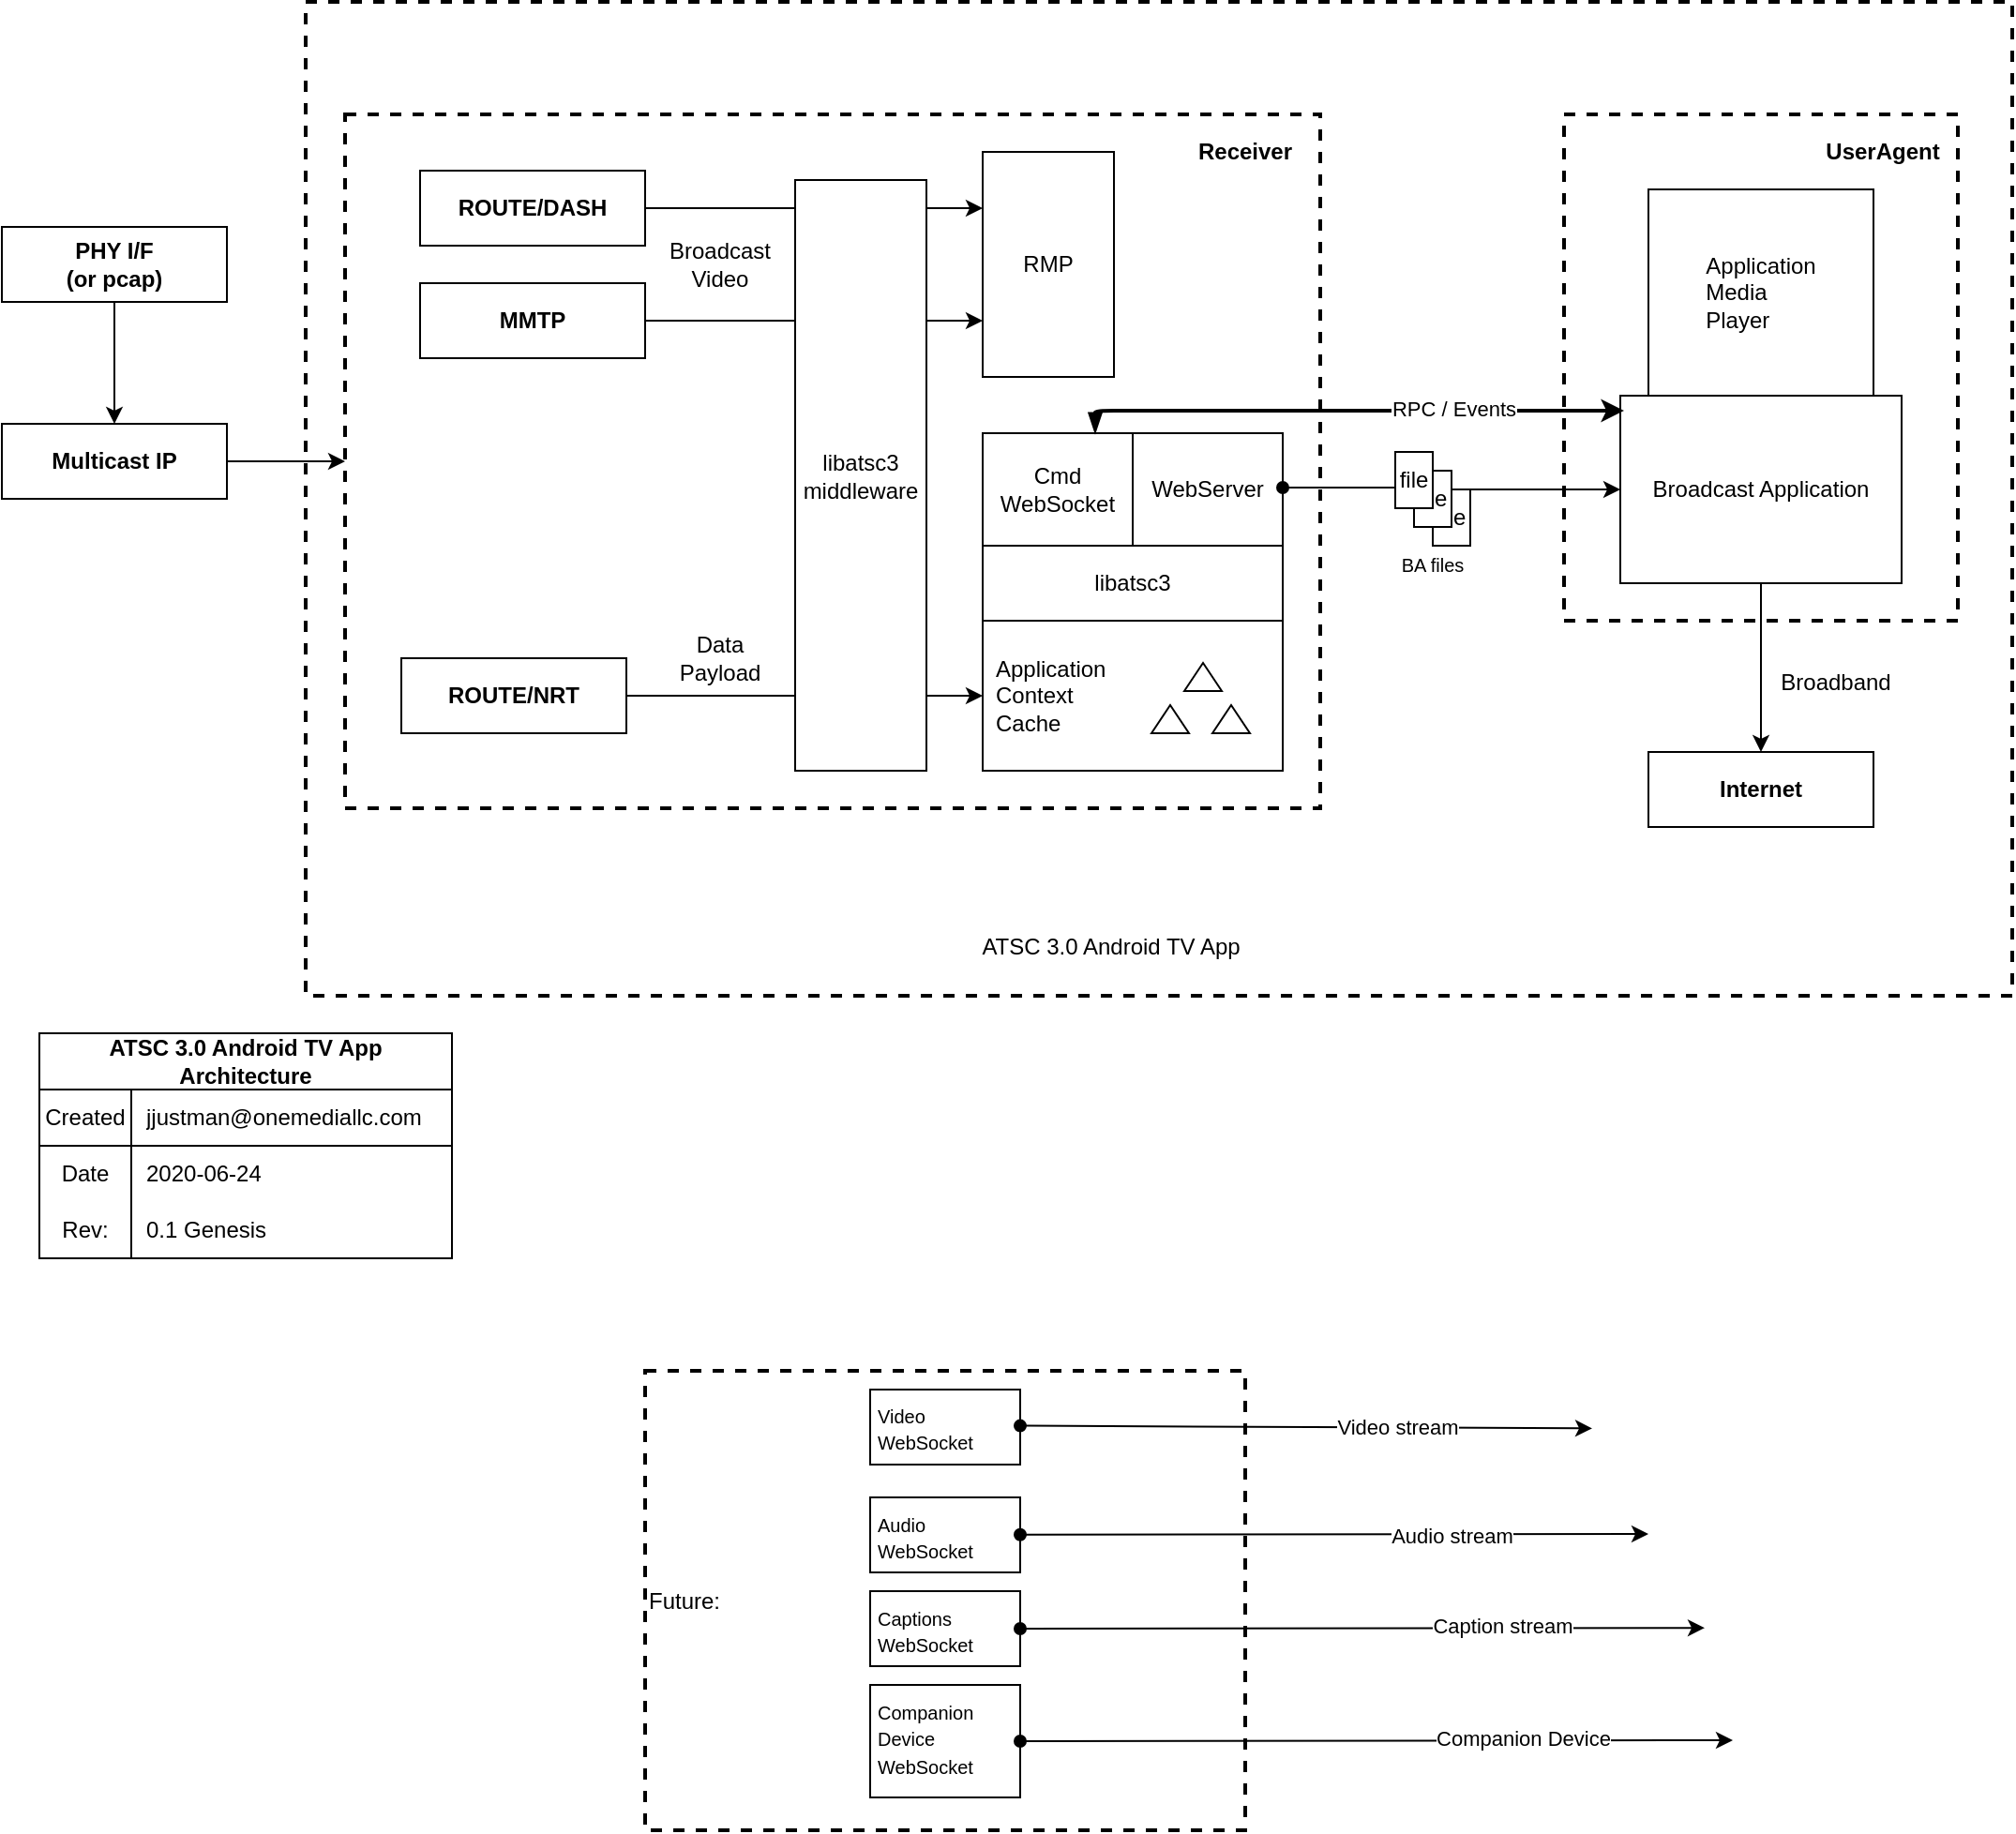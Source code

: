 <mxfile version="13.3.4" type="github">
  <diagram id="09MFM8PcGB7d5lSRM2Vn" name="Page-1">
    <mxGraphModel dx="1906" dy="1049" grid="1" gridSize="10" guides="1" tooltips="1" connect="1" arrows="1" fold="1" page="1" pageScale="1" pageWidth="1100" pageHeight="850" math="0" shadow="0">
      <root>
        <mxCell id="0" />
        <mxCell id="1" parent="0" />
        <mxCell id="kXowvovhPUxF3OV1TYhw-60" value="" style="rounded=0;whiteSpace=wrap;html=1;align=left;fillColor=#ffffff;dashed=1;labelBorderColor=none;strokeWidth=2;" parent="1" vertex="1">
          <mxGeometry x="176" y="140" width="910" height="530" as="geometry" />
        </mxCell>
        <mxCell id="kXowvovhPUxF3OV1TYhw-49" value="Future:&amp;nbsp;" style="rounded=0;whiteSpace=wrap;html=1;align=left;fillColor=#ffffff;dashed=1;labelBorderColor=none;strokeWidth=2;" parent="1" vertex="1">
          <mxGeometry x="357" y="870" width="320" height="245" as="geometry" />
        </mxCell>
        <mxCell id="kXowvovhPUxF3OV1TYhw-1" value="file" style="rounded=0;whiteSpace=wrap;html=1;fillColor=#ffffff;align=center;" parent="1" vertex="1">
          <mxGeometry x="777" y="400" width="20" height="30" as="geometry" />
        </mxCell>
        <mxCell id="kXowvovhPUxF3OV1TYhw-2" value="" style="rounded=0;whiteSpace=wrap;html=1;fillColor=#ffffff;align=left;dashed=1;strokeWidth=2;" parent="1" vertex="1">
          <mxGeometry x="847" y="200" width="210" height="270" as="geometry" />
        </mxCell>
        <mxCell id="kXowvovhPUxF3OV1TYhw-3" value="" style="rounded=0;whiteSpace=wrap;html=1;align=left;fillColor=#ffffff;dashed=1;labelBorderColor=none;strokeWidth=2;" parent="1" vertex="1">
          <mxGeometry x="197" y="200" width="520" height="370" as="geometry" />
        </mxCell>
        <mxCell id="kXowvovhPUxF3OV1TYhw-4" value="&lt;font style=&quot;font-size: 10px&quot;&gt;Companion Device WebSocket&lt;/font&gt;" style="rounded=0;whiteSpace=wrap;html=1;labelPosition=center;verticalLabelPosition=middle;align=left;verticalAlign=top;horizontal=1;spacingLeft=2;" parent="1" vertex="1">
          <mxGeometry x="477" y="1037.5" width="80" height="60" as="geometry" />
        </mxCell>
        <mxCell id="kXowvovhPUxF3OV1TYhw-5" value="&lt;font style=&quot;font-size: 10px&quot;&gt;Captions WebSocket&lt;/font&gt;" style="rounded=0;whiteSpace=wrap;html=1;labelPosition=center;verticalLabelPosition=middle;align=left;verticalAlign=top;horizontal=1;spacingLeft=2;" parent="1" vertex="1">
          <mxGeometry x="477" y="987.5" width="80" height="40" as="geometry" />
        </mxCell>
        <mxCell id="kXowvovhPUxF3OV1TYhw-6" value="&lt;font style=&quot;font-size: 10px&quot;&gt;Audio WebSocket&lt;/font&gt;" style="rounded=0;whiteSpace=wrap;html=1;labelPosition=center;verticalLabelPosition=middle;align=left;verticalAlign=top;horizontal=1;spacingLeft=2;" parent="1" vertex="1">
          <mxGeometry x="477" y="937.5" width="80" height="40" as="geometry" />
        </mxCell>
        <mxCell id="kXowvovhPUxF3OV1TYhw-7" value="&lt;font style=&quot;font-size: 10px&quot;&gt;Video WebSocket&lt;/font&gt;" style="rounded=0;whiteSpace=wrap;html=1;labelPosition=center;verticalLabelPosition=middle;align=left;verticalAlign=top;horizontal=1;spacingLeft=2;" parent="1" vertex="1">
          <mxGeometry x="477" y="880" width="80" height="40" as="geometry" />
        </mxCell>
        <mxCell id="kXowvovhPUxF3OV1TYhw-8" value="libatsc3" style="rounded=0;whiteSpace=wrap;html=1;" parent="1" vertex="1">
          <mxGeometry x="537" y="430" width="160" height="40" as="geometry" />
        </mxCell>
        <mxCell id="kXowvovhPUxF3OV1TYhw-9" value="&lt;div style=&quot;&quot;&gt;&lt;span&gt;Application&lt;/span&gt;&lt;/div&gt;&lt;div style=&quot;&quot;&gt;&lt;span&gt;Context&lt;/span&gt;&lt;/div&gt;&lt;div style=&quot;&quot;&gt;&lt;span&gt;Cache&lt;/span&gt;&lt;/div&gt;" style="rounded=0;whiteSpace=wrap;html=1;align=left;spacingLeft=5;" parent="1" vertex="1">
          <mxGeometry x="537" y="470" width="160" height="80" as="geometry" />
        </mxCell>
        <mxCell id="kXowvovhPUxF3OV1TYhw-10" value="WebServer" style="rounded=0;whiteSpace=wrap;html=1;" parent="1" vertex="1">
          <mxGeometry x="617" y="370" width="80" height="60" as="geometry" />
        </mxCell>
        <mxCell id="kXowvovhPUxF3OV1TYhw-11" value="Cmd&lt;br&gt;WebSocket" style="rounded=0;whiteSpace=wrap;html=1;" parent="1" vertex="1">
          <mxGeometry x="537" y="370" width="80" height="60" as="geometry" />
        </mxCell>
        <mxCell id="kXowvovhPUxF3OV1TYhw-12" value="&lt;b&gt;ROUTE/DASH&lt;/b&gt;" style="rounded=0;whiteSpace=wrap;html=1;align=center;" parent="1" vertex="1">
          <mxGeometry x="237" y="230" width="120" height="40" as="geometry" />
        </mxCell>
        <mxCell id="kXowvovhPUxF3OV1TYhw-13" value="" style="endArrow=classic;html=1;entryX=0;entryY=0.25;entryDx=0;entryDy=0;" parent="1" source="kXowvovhPUxF3OV1TYhw-12" target="kXowvovhPUxF3OV1TYhw-30" edge="1">
          <mxGeometry width="50" height="50" relative="1" as="geometry">
            <mxPoint x="347" y="400" as="sourcePoint" />
            <mxPoint x="397" y="400" as="targetPoint" />
          </mxGeometry>
        </mxCell>
        <mxCell id="kXowvovhPUxF3OV1TYhw-14" value="Broadcast Video" style="text;html=1;strokeColor=none;fillColor=none;align=center;verticalAlign=middle;whiteSpace=wrap;rounded=0;dashed=1;" parent="1" vertex="1">
          <mxGeometry x="377" y="270" width="40" height="20" as="geometry" />
        </mxCell>
        <mxCell id="kXowvovhPUxF3OV1TYhw-15" value="Broadcast Application" style="rounded=0;whiteSpace=wrap;html=1;fillColor=#ffffff;align=center;" parent="1" vertex="1">
          <mxGeometry x="877" y="350" width="150" height="100" as="geometry" />
        </mxCell>
        <mxCell id="kXowvovhPUxF3OV1TYhw-16" value="Receiver" style="text;html=1;strokeColor=none;fillColor=none;align=center;verticalAlign=middle;whiteSpace=wrap;rounded=0;fontStyle=1" parent="1" vertex="1">
          <mxGeometry x="657" y="210" width="40" height="20" as="geometry" />
        </mxCell>
        <mxCell id="kXowvovhPUxF3OV1TYhw-17" value="&lt;div style=&quot;text-align: left&quot;&gt;&lt;span&gt;Application&lt;/span&gt;&lt;/div&gt;&lt;div style=&quot;text-align: left&quot;&gt;&lt;span&gt;Media&lt;/span&gt;&lt;/div&gt;&lt;div style=&quot;text-align: left&quot;&gt;&lt;span&gt;Player&lt;/span&gt;&lt;/div&gt;" style="rounded=0;whiteSpace=wrap;html=1;fillColor=#ffffff;align=center;" parent="1" vertex="1">
          <mxGeometry x="892" y="240" width="120" height="110" as="geometry" />
        </mxCell>
        <mxCell id="kXowvovhPUxF3OV1TYhw-18" value="" style="endArrow=classic;html=1;exitX=1;exitY=0;exitDx=0;exitDy=0;" parent="1" source="kXowvovhPUxF3OV1TYhw-1" edge="1">
          <mxGeometry width="50" height="50" relative="1" as="geometry">
            <mxPoint x="817" y="400" as="sourcePoint" />
            <mxPoint x="877" y="400" as="targetPoint" />
          </mxGeometry>
        </mxCell>
        <mxCell id="kXowvovhPUxF3OV1TYhw-19" value="" style="endArrow=none;html=1;startArrow=oval;startFill=1;" parent="1" edge="1">
          <mxGeometry width="50" height="50" relative="1" as="geometry">
            <mxPoint x="697" y="399" as="sourcePoint" />
            <mxPoint x="757" y="399" as="targetPoint" />
          </mxGeometry>
        </mxCell>
        <mxCell id="kXowvovhPUxF3OV1TYhw-20" value="file" style="rounded=0;whiteSpace=wrap;html=1;fillColor=#ffffff;align=center;" parent="1" vertex="1">
          <mxGeometry x="767" y="390" width="20" height="30" as="geometry" />
        </mxCell>
        <mxCell id="kXowvovhPUxF3OV1TYhw-21" value="file" style="rounded=0;whiteSpace=wrap;html=1;fillColor=#ffffff;align=center;" parent="1" vertex="1">
          <mxGeometry x="757" y="380" width="20" height="30" as="geometry" />
        </mxCell>
        <mxCell id="kXowvovhPUxF3OV1TYhw-22" value="" style="endArrow=classic;html=1;startArrow=blockThin;startFill=1;exitX=0.75;exitY=0;exitDx=0;exitDy=0;strokeWidth=2;" parent="1" source="kXowvovhPUxF3OV1TYhw-11" edge="1">
          <mxGeometry width="50" height="50" relative="1" as="geometry">
            <mxPoint x="777" y="580" as="sourcePoint" />
            <mxPoint x="879" y="358" as="targetPoint" />
            <Array as="points">
              <mxPoint x="597" y="358" />
            </Array>
          </mxGeometry>
        </mxCell>
        <mxCell id="kXowvovhPUxF3OV1TYhw-23" value="RPC / Events" style="edgeLabel;html=1;align=center;verticalAlign=middle;resizable=0;points=[];" parent="kXowvovhPUxF3OV1TYhw-22" vertex="1" connectable="0">
          <mxGeometry x="0.38" y="1" relative="1" as="geometry">
            <mxPoint as="offset" />
          </mxGeometry>
        </mxCell>
        <mxCell id="kXowvovhPUxF3OV1TYhw-24" value="" style="endArrow=classic;html=1;startArrow=oval;startFill=1;" parent="1" edge="1">
          <mxGeometry width="50" height="50" relative="1" as="geometry">
            <mxPoint x="557" y="957.4" as="sourcePoint" />
            <mxPoint x="892" y="957.0" as="targetPoint" />
          </mxGeometry>
        </mxCell>
        <mxCell id="kXowvovhPUxF3OV1TYhw-25" value="Audio&amp;nbsp;stream" style="edgeLabel;html=1;align=center;verticalAlign=middle;resizable=0;points=[];" parent="kXowvovhPUxF3OV1TYhw-24" vertex="1" connectable="0">
          <mxGeometry x="0.372" y="-1" relative="1" as="geometry">
            <mxPoint as="offset" />
          </mxGeometry>
        </mxCell>
        <mxCell id="kXowvovhPUxF3OV1TYhw-29" value="UserAgent" style="text;html=1;strokeColor=none;fillColor=none;align=center;verticalAlign=middle;whiteSpace=wrap;rounded=0;fontStyle=1" parent="1" vertex="1">
          <mxGeometry x="997" y="210" width="40" height="20" as="geometry" />
        </mxCell>
        <mxCell id="kXowvovhPUxF3OV1TYhw-30" value="RMP" style="rounded=0;whiteSpace=wrap;html=1;fillColor=#ffffff;align=center;" parent="1" vertex="1">
          <mxGeometry x="537" y="220" width="70" height="120" as="geometry" />
        </mxCell>
        <mxCell id="kXowvovhPUxF3OV1TYhw-31" value="&lt;b&gt;Internet&lt;/b&gt;" style="rounded=0;whiteSpace=wrap;html=1;align=center;" parent="1" vertex="1">
          <mxGeometry x="892" y="540" width="120" height="40" as="geometry" />
        </mxCell>
        <mxCell id="kXowvovhPUxF3OV1TYhw-32" value="Broadband" style="text;html=1;strokeColor=none;fillColor=none;align=center;verticalAlign=middle;whiteSpace=wrap;rounded=0;dashed=1;" parent="1" vertex="1">
          <mxGeometry x="972" y="492.5" width="40" height="20" as="geometry" />
        </mxCell>
        <mxCell id="kXowvovhPUxF3OV1TYhw-33" value="" style="endArrow=classic;html=1;" parent="1" source="kXowvovhPUxF3OV1TYhw-15" target="kXowvovhPUxF3OV1TYhw-31" edge="1">
          <mxGeometry width="50" height="50" relative="1" as="geometry">
            <mxPoint x="1027" y="400" as="sourcePoint" />
            <mxPoint x="1117" y="400" as="targetPoint" />
          </mxGeometry>
        </mxCell>
        <mxCell id="kXowvovhPUxF3OV1TYhw-35" value="" style="endArrow=classic;html=1;exitX=1;exitY=0.143;exitDx=0;exitDy=0;exitPerimeter=0;entryX=0;entryY=1;entryDx=0;entryDy=0;startArrow=oval;startFill=1;" parent="1" edge="1">
          <mxGeometry width="50" height="50" relative="1" as="geometry">
            <mxPoint x="557" y="899.29" as="sourcePoint" />
            <mxPoint x="862" y="900.71" as="targetPoint" />
          </mxGeometry>
        </mxCell>
        <mxCell id="kXowvovhPUxF3OV1TYhw-36" value="Video stream" style="edgeLabel;html=1;align=center;verticalAlign=middle;resizable=0;points=[];" parent="kXowvovhPUxF3OV1TYhw-35" vertex="1" connectable="0">
          <mxGeometry x="0.317" relative="1" as="geometry">
            <mxPoint as="offset" />
          </mxGeometry>
        </mxCell>
        <mxCell id="kXowvovhPUxF3OV1TYhw-37" value="" style="group" parent="1" vertex="1" connectable="0">
          <mxGeometry x="627" y="492.5" width="52.5" height="37.5" as="geometry" />
        </mxCell>
        <mxCell id="kXowvovhPUxF3OV1TYhw-38" value="" style="triangle;whiteSpace=wrap;html=1;fillColor=#ffffff;align=left;rotation=-90;" parent="kXowvovhPUxF3OV1TYhw-37" vertex="1">
          <mxGeometry x="20" y="-2.5" width="15" height="20" as="geometry" />
        </mxCell>
        <mxCell id="kXowvovhPUxF3OV1TYhw-39" value="" style="triangle;whiteSpace=wrap;html=1;fillColor=#ffffff;align=left;rotation=-90;" parent="kXowvovhPUxF3OV1TYhw-37" vertex="1">
          <mxGeometry x="35" y="20" width="15" height="20" as="geometry" />
        </mxCell>
        <mxCell id="kXowvovhPUxF3OV1TYhw-40" value="" style="triangle;whiteSpace=wrap;html=1;fillColor=#ffffff;align=left;rotation=-90;" parent="kXowvovhPUxF3OV1TYhw-37" vertex="1">
          <mxGeometry x="2.5" y="20" width="15" height="20" as="geometry" />
        </mxCell>
        <mxCell id="kXowvovhPUxF3OV1TYhw-41" value="BA files" style="text;html=1;strokeColor=none;fillColor=none;align=center;verticalAlign=middle;whiteSpace=wrap;rounded=0;fontSize=10;" parent="1" vertex="1">
          <mxGeometry x="747" y="430" width="60" height="20" as="geometry" />
        </mxCell>
        <mxCell id="kXowvovhPUxF3OV1TYhw-42" value="&lt;b&gt;MMTP&lt;br&gt;&lt;/b&gt;" style="rounded=0;whiteSpace=wrap;html=1;align=center;" parent="1" vertex="1">
          <mxGeometry x="237" y="290" width="120" height="40" as="geometry" />
        </mxCell>
        <mxCell id="kXowvovhPUxF3OV1TYhw-43" value="&lt;b&gt;ROUTE/NRT&lt;/b&gt;" style="rounded=0;whiteSpace=wrap;html=1;align=center;" parent="1" vertex="1">
          <mxGeometry x="227" y="490" width="120" height="40" as="geometry" />
        </mxCell>
        <mxCell id="kXowvovhPUxF3OV1TYhw-44" value="" style="endArrow=classic;html=1;entryX=0;entryY=0.75;entryDx=0;entryDy=0;" parent="1" source="kXowvovhPUxF3OV1TYhw-42" target="kXowvovhPUxF3OV1TYhw-30" edge="1">
          <mxGeometry width="50" height="50" relative="1" as="geometry">
            <mxPoint x="347" y="450" as="sourcePoint" />
            <mxPoint x="397" y="450" as="targetPoint" />
          </mxGeometry>
        </mxCell>
        <mxCell id="kXowvovhPUxF3OV1TYhw-45" value="" style="endArrow=classic;html=1;exitX=1;exitY=0.5;exitDx=0;exitDy=0;" parent="1" source="kXowvovhPUxF3OV1TYhw-43" target="kXowvovhPUxF3OV1TYhw-9" edge="1">
          <mxGeometry width="50" height="50" relative="1" as="geometry">
            <mxPoint x="347" y="499.5" as="sourcePoint" />
            <mxPoint x="397" y="499.5" as="targetPoint" />
          </mxGeometry>
        </mxCell>
        <mxCell id="kXowvovhPUxF3OV1TYhw-50" value="" style="endArrow=classic;html=1;startArrow=oval;startFill=1;" parent="1" edge="1">
          <mxGeometry width="50" height="50" relative="1" as="geometry">
            <mxPoint x="557" y="1007.48" as="sourcePoint" />
            <mxPoint x="922" y="1007.08" as="targetPoint" />
          </mxGeometry>
        </mxCell>
        <mxCell id="kXowvovhPUxF3OV1TYhw-51" value="Caption&amp;nbsp;stream" style="edgeLabel;html=1;align=center;verticalAlign=middle;resizable=0;points=[];" parent="kXowvovhPUxF3OV1TYhw-50" vertex="1" connectable="0">
          <mxGeometry x="0.407" y="1" relative="1" as="geometry">
            <mxPoint as="offset" />
          </mxGeometry>
        </mxCell>
        <mxCell id="kXowvovhPUxF3OV1TYhw-52" value="" style="endArrow=classic;html=1;startArrow=oval;startFill=1;" parent="1" edge="1">
          <mxGeometry width="50" height="50" relative="1" as="geometry">
            <mxPoint x="557" y="1067.48" as="sourcePoint" />
            <mxPoint x="937" y="1067" as="targetPoint" />
          </mxGeometry>
        </mxCell>
        <mxCell id="kXowvovhPUxF3OV1TYhw-53" value="Companion Device" style="edgeLabel;html=1;align=center;verticalAlign=middle;resizable=0;points=[];" parent="kXowvovhPUxF3OV1TYhw-52" vertex="1" connectable="0">
          <mxGeometry x="0.407" y="1" relative="1" as="geometry">
            <mxPoint as="offset" />
          </mxGeometry>
        </mxCell>
        <mxCell id="kXowvovhPUxF3OV1TYhw-54" value="libatsc3 middleware" style="rounded=0;whiteSpace=wrap;html=1;fillColor=#ffffff;align=center;" parent="1" vertex="1">
          <mxGeometry x="437" y="235" width="70" height="315" as="geometry" />
        </mxCell>
        <mxCell id="kXowvovhPUxF3OV1TYhw-57" value="Data Payload" style="text;html=1;strokeColor=none;fillColor=none;align=center;verticalAlign=middle;whiteSpace=wrap;rounded=0;dashed=1;" parent="1" vertex="1">
          <mxGeometry x="377" y="480" width="40" height="20" as="geometry" />
        </mxCell>
        <mxCell id="kXowvovhPUxF3OV1TYhw-59" style="edgeStyle=orthogonalEdgeStyle;rounded=0;orthogonalLoop=1;jettySize=auto;html=1;exitX=1;exitY=0.5;exitDx=0;exitDy=0;" parent="1" source="kXowvovhPUxF3OV1TYhw-58" target="kXowvovhPUxF3OV1TYhw-3" edge="1">
          <mxGeometry relative="1" as="geometry" />
        </mxCell>
        <mxCell id="kXowvovhPUxF3OV1TYhw-58" value="&lt;b&gt;Multicast IP&lt;/b&gt;" style="rounded=0;whiteSpace=wrap;html=1;align=center;" parent="1" vertex="1">
          <mxGeometry x="14" y="365" width="120" height="40" as="geometry" />
        </mxCell>
        <mxCell id="kXowvovhPUxF3OV1TYhw-61" value="&lt;span style=&quot;font-size: 12px ; font-weight: 400 ; text-align: left&quot;&gt;ATSC 3.0 Android TV App&lt;/span&gt;" style="text;strokeColor=none;fillColor=none;html=1;fontSize=24;fontStyle=1;verticalAlign=middle;align=center;" parent="1" vertex="1">
          <mxGeometry x="555" y="620" width="100" height="40" as="geometry" />
        </mxCell>
        <mxCell id="kXowvovhPUxF3OV1TYhw-63" style="edgeStyle=orthogonalEdgeStyle;rounded=0;orthogonalLoop=1;jettySize=auto;html=1;exitX=0.5;exitY=1;exitDx=0;exitDy=0;entryX=0.5;entryY=0;entryDx=0;entryDy=0;" parent="1" source="kXowvovhPUxF3OV1TYhw-62" target="kXowvovhPUxF3OV1TYhw-58" edge="1">
          <mxGeometry relative="1" as="geometry" />
        </mxCell>
        <mxCell id="kXowvovhPUxF3OV1TYhw-62" value="&lt;b&gt;PHY I/F&lt;br&gt;(or pcap)&lt;br&gt;&lt;/b&gt;" style="rounded=0;whiteSpace=wrap;html=1;align=center;" parent="1" vertex="1">
          <mxGeometry x="14" y="260" width="120" height="40" as="geometry" />
        </mxCell>
        <mxCell id="9pQVgqhl1UfVURs1J3aA-1" value="ATSC 3.0 Android TV App Architecture" style="shape=table;html=1;whiteSpace=wrap;startSize=30;container=1;collapsible=0;childLayout=tableLayout;fixedRows=1;rowLines=0;fontStyle=1;align=center;" vertex="1" parent="1">
          <mxGeometry x="34" y="690" width="220" height="120" as="geometry" />
        </mxCell>
        <mxCell id="9pQVgqhl1UfVURs1J3aA-2" value="" style="shape=partialRectangle;html=1;whiteSpace=wrap;collapsible=0;dropTarget=0;pointerEvents=0;fillColor=none;top=0;left=0;bottom=1;right=0;points=[[0,0.5],[1,0.5]];portConstraint=eastwest;" vertex="1" parent="9pQVgqhl1UfVURs1J3aA-1">
          <mxGeometry y="30" width="220" height="30" as="geometry" />
        </mxCell>
        <mxCell id="9pQVgqhl1UfVURs1J3aA-3" value="Created" style="shape=partialRectangle;html=1;whiteSpace=wrap;connectable=0;fillColor=none;top=0;left=0;bottom=0;right=0;overflow=hidden;" vertex="1" parent="9pQVgqhl1UfVURs1J3aA-2">
          <mxGeometry width="49" height="30" as="geometry" />
        </mxCell>
        <mxCell id="9pQVgqhl1UfVURs1J3aA-4" value="jjustman@onemediallc.com" style="shape=partialRectangle;html=1;whiteSpace=wrap;connectable=0;fillColor=none;top=0;left=0;bottom=0;right=0;align=left;spacingLeft=6;overflow=hidden;" vertex="1" parent="9pQVgqhl1UfVURs1J3aA-2">
          <mxGeometry x="49" width="171" height="30" as="geometry" />
        </mxCell>
        <mxCell id="9pQVgqhl1UfVURs1J3aA-5" value="" style="shape=partialRectangle;html=1;whiteSpace=wrap;collapsible=0;dropTarget=0;pointerEvents=0;fillColor=none;top=0;left=0;bottom=0;right=0;points=[[0,0.5],[1,0.5]];portConstraint=eastwest;" vertex="1" parent="9pQVgqhl1UfVURs1J3aA-1">
          <mxGeometry y="60" width="220" height="30" as="geometry" />
        </mxCell>
        <mxCell id="9pQVgqhl1UfVURs1J3aA-6" value="Date" style="shape=partialRectangle;html=1;whiteSpace=wrap;connectable=0;fillColor=none;top=0;left=0;bottom=0;right=0;overflow=hidden;" vertex="1" parent="9pQVgqhl1UfVURs1J3aA-5">
          <mxGeometry width="49" height="30" as="geometry" />
        </mxCell>
        <mxCell id="9pQVgqhl1UfVURs1J3aA-7" value="2020-06-24" style="shape=partialRectangle;html=1;whiteSpace=wrap;connectable=0;fillColor=none;top=0;left=0;bottom=0;right=0;align=left;spacingLeft=6;overflow=hidden;" vertex="1" parent="9pQVgqhl1UfVURs1J3aA-5">
          <mxGeometry x="49" width="171" height="30" as="geometry" />
        </mxCell>
        <mxCell id="9pQVgqhl1UfVURs1J3aA-8" value="" style="shape=partialRectangle;html=1;whiteSpace=wrap;collapsible=0;dropTarget=0;pointerEvents=0;fillColor=none;top=0;left=0;bottom=0;right=0;points=[[0,0.5],[1,0.5]];portConstraint=eastwest;" vertex="1" parent="9pQVgqhl1UfVURs1J3aA-1">
          <mxGeometry y="90" width="220" height="30" as="geometry" />
        </mxCell>
        <mxCell id="9pQVgqhl1UfVURs1J3aA-9" value="Rev:" style="shape=partialRectangle;html=1;whiteSpace=wrap;connectable=0;fillColor=none;top=0;left=0;bottom=0;right=0;overflow=hidden;" vertex="1" parent="9pQVgqhl1UfVURs1J3aA-8">
          <mxGeometry width="49" height="30" as="geometry" />
        </mxCell>
        <mxCell id="9pQVgqhl1UfVURs1J3aA-10" value="0.1 Genesis" style="shape=partialRectangle;html=1;whiteSpace=wrap;connectable=0;fillColor=none;top=0;left=0;bottom=0;right=0;align=left;spacingLeft=6;overflow=hidden;" vertex="1" parent="9pQVgqhl1UfVURs1J3aA-8">
          <mxGeometry x="49" width="171" height="30" as="geometry" />
        </mxCell>
      </root>
    </mxGraphModel>
  </diagram>
</mxfile>
